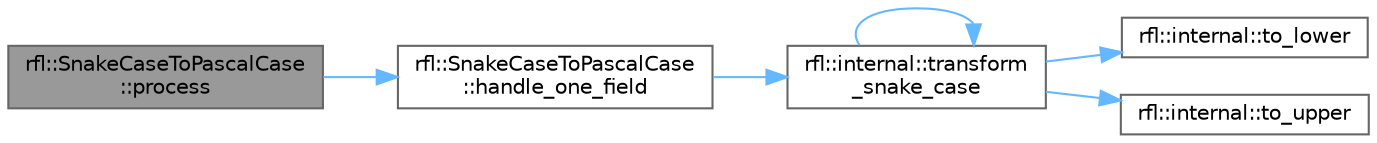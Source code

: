 digraph "rfl::SnakeCaseToPascalCase::process"
{
 // LATEX_PDF_SIZE
  bgcolor="transparent";
  edge [fontname=Helvetica,fontsize=10,labelfontname=Helvetica,labelfontsize=10];
  node [fontname=Helvetica,fontsize=10,shape=box,height=0.2,width=0.4];
  rankdir="LR";
  Node1 [id="Node000001",label="rfl::SnakeCaseToPascalCase\l::process",height=0.2,width=0.4,color="gray40", fillcolor="grey60", style="filled", fontcolor="black",tooltip="Replaces all instances of snake_case field names with PascalCase."];
  Node1 -> Node2 [id="edge1_Node000001_Node000002",color="steelblue1",style="solid",tooltip=" "];
  Node2 [id="Node000002",label="rfl::SnakeCaseToPascalCase\l::handle_one_field",height=0.2,width=0.4,color="grey40", fillcolor="white", style="filled",URL="$structrfl_1_1_snake_case_to_pascal_case.html#af58c48254d798363ac2dc067c476a74e",tooltip="Applies the logic to a single field."];
  Node2 -> Node3 [id="edge2_Node000002_Node000003",color="steelblue1",style="solid",tooltip=" "];
  Node3 [id="Node000003",label="rfl::internal::transform\l_snake_case",height=0.2,width=0.4,color="grey40", fillcolor="white", style="filled",URL="$namespacerfl_1_1internal.html#a1868744632add9c5b05eb1918203f992",tooltip="Transforms the field name from snake case to camel case."];
  Node3 -> Node4 [id="edge3_Node000003_Node000004",color="steelblue1",style="solid",tooltip=" "];
  Node4 [id="Node000004",label="rfl::internal::to_lower",height=0.2,width=0.4,color="grey40", fillcolor="white", style="filled",URL="$namespacerfl_1_1internal.html#ad581846291fa4dc636ae1cfdf2ada0ce",tooltip=" "];
  Node3 -> Node5 [id="edge4_Node000003_Node000005",color="steelblue1",style="solid",tooltip=" "];
  Node5 [id="Node000005",label="rfl::internal::to_upper",height=0.2,width=0.4,color="grey40", fillcolor="white", style="filled",URL="$namespacerfl_1_1internal.html#ad160d9c8d8095dd41faedb9f59d019f5",tooltip="Capitalizes a lower-case character."];
  Node3 -> Node3 [id="edge5_Node000003_Node000003",color="steelblue1",style="solid",tooltip=" "];
}
